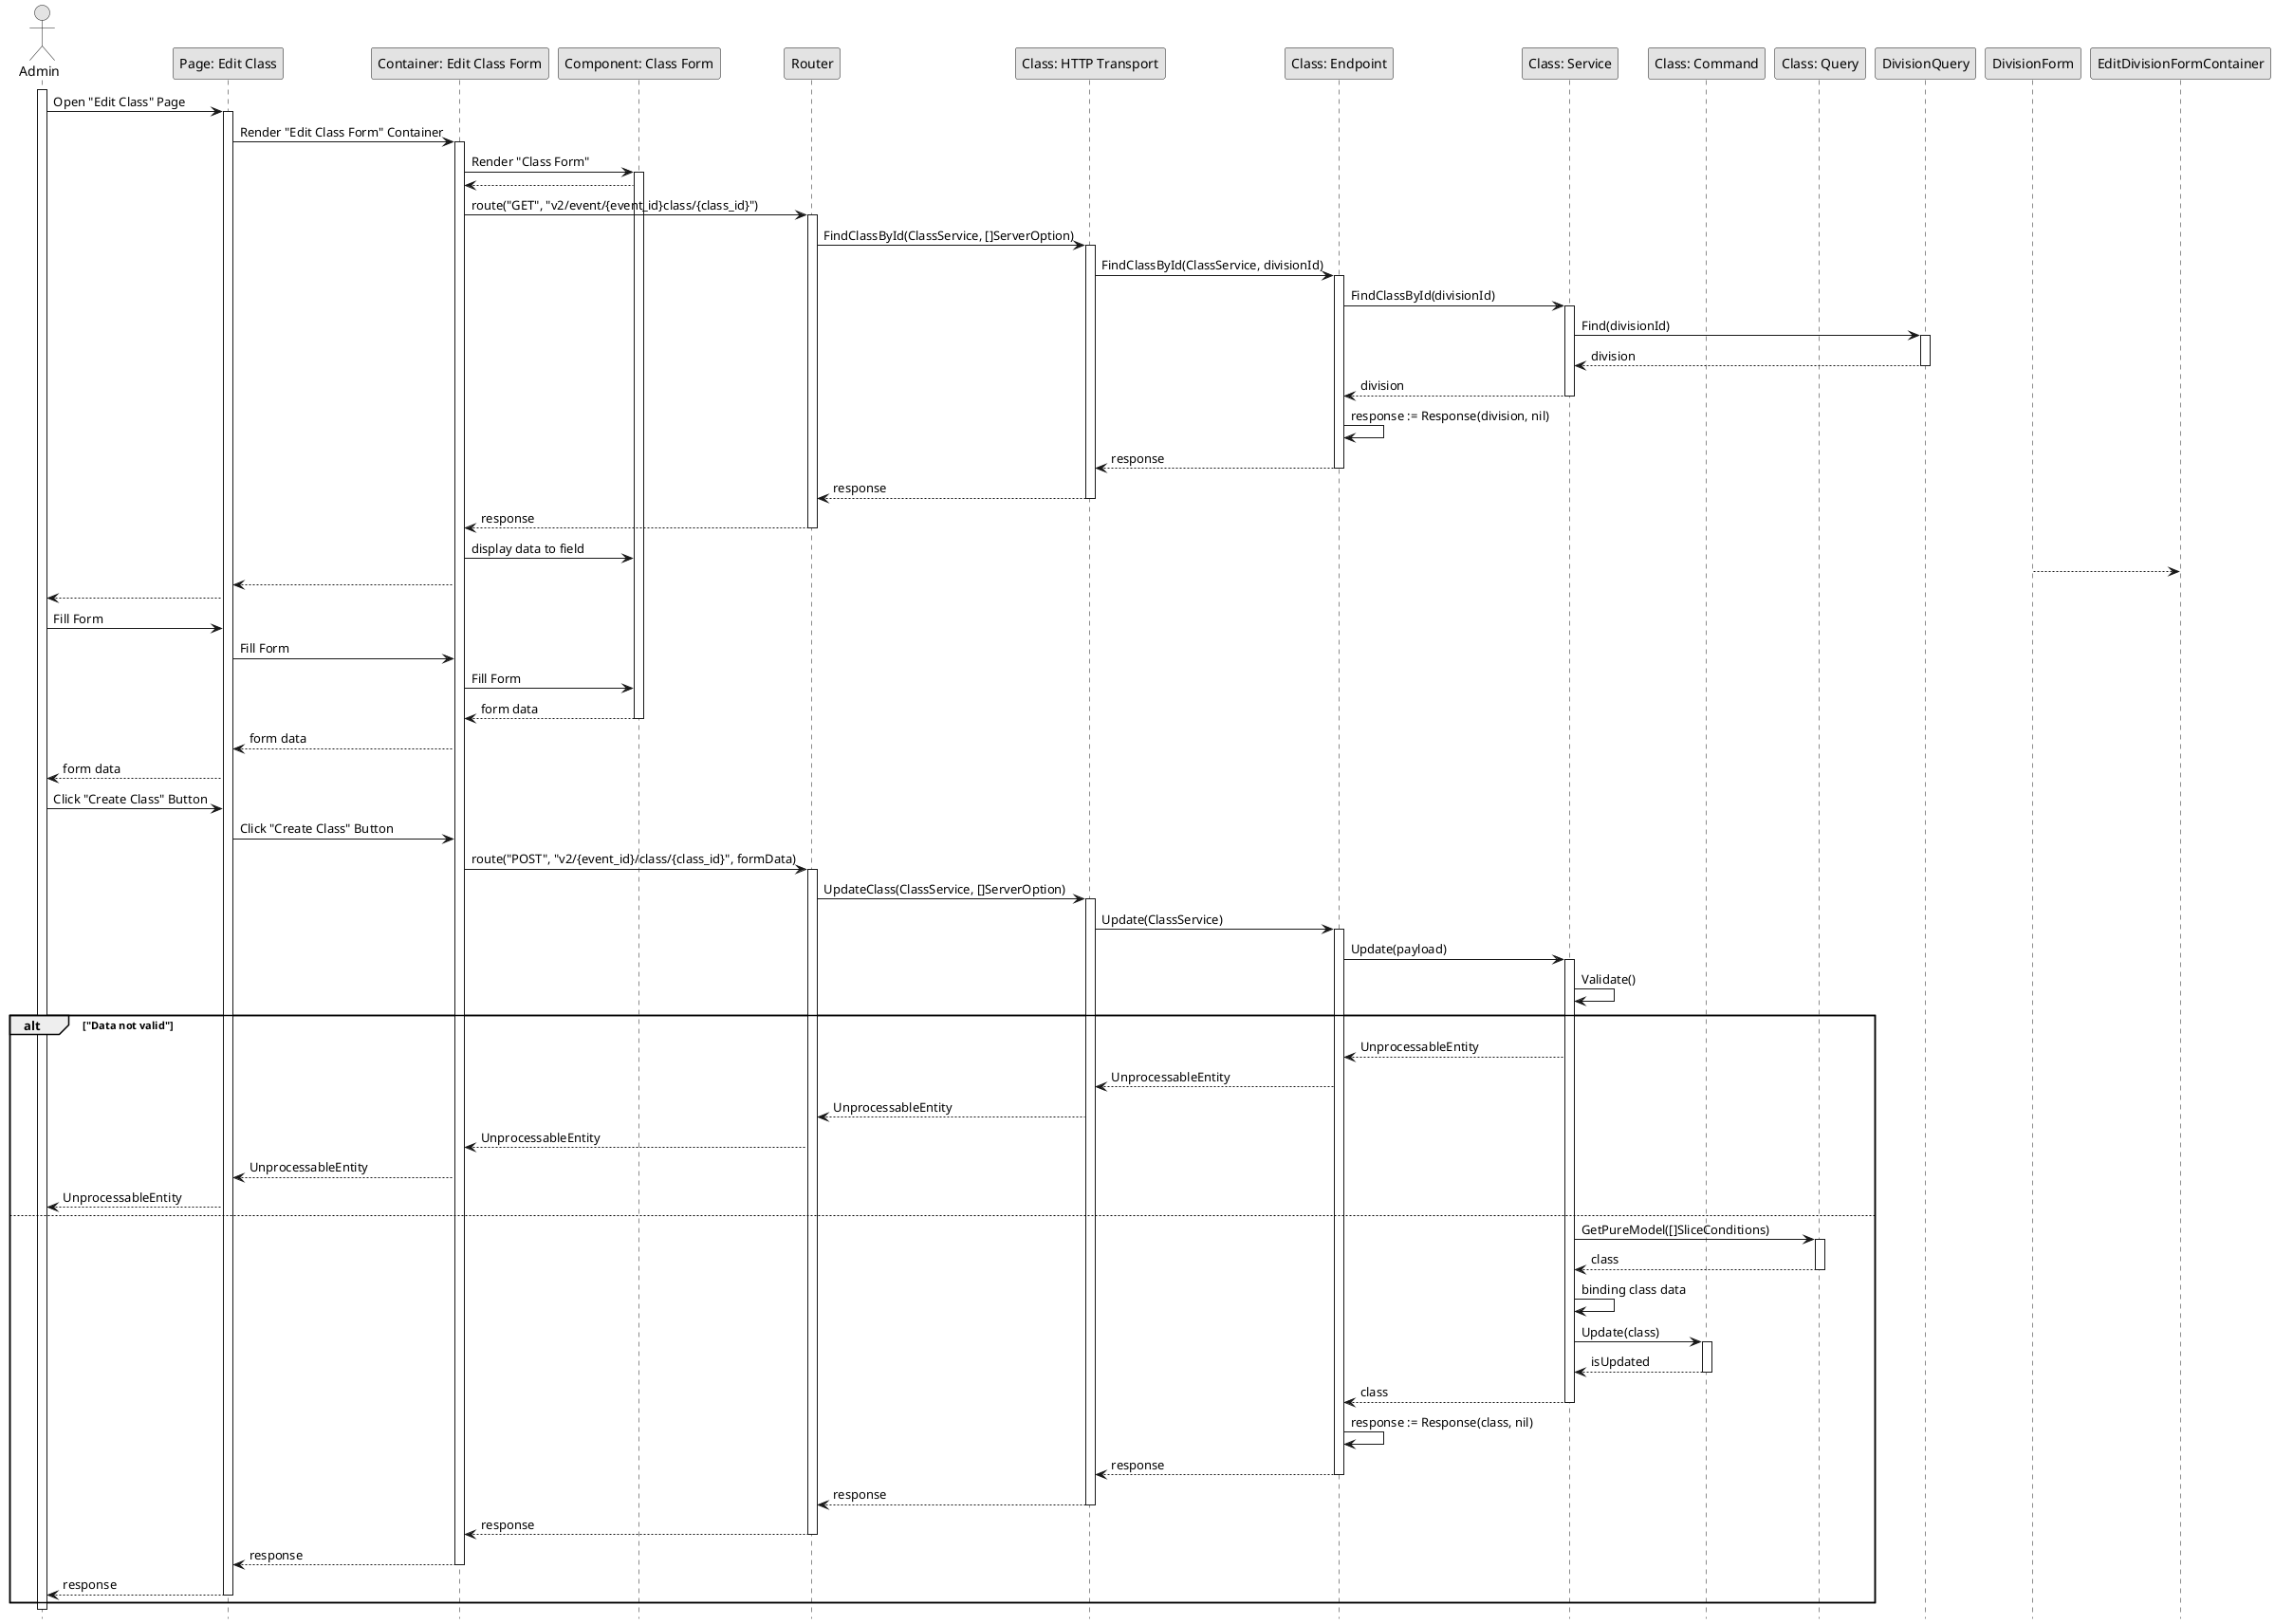 @startuml UpdateClass

skinparam Monochrome true
skinparam Shadowing false
hide footbox

actor Admin
participant "Page: Edit Class" as EditClassPage
participant "Container: Edit Class Form" as EditClassFormContainer
participant "Component: Class Form" as ClassForm
participant "Router" as Router
participant "Class: HTTP Transport" as ClassHTTPTransport
participant "Class: Endpoint" as ClassEndpoint
participant "Class: Service" as ClassService
participant "Class: Command" as ClassCommand
participant "Class: Query" as ClassQuery

activate Admin

Admin->EditClassPage: Open "Edit Class" Page
activate EditClassPage
EditClassPage->EditClassFormContainer: Render "Edit Class Form" Container
activate EditClassFormContainer
EditClassFormContainer->ClassForm: Render "Class Form"
activate ClassForm
ClassForm-->EditClassFormContainer
EditClassFormContainer->Router: route("GET", "v2/event/{event_id}class/{class_id}")
activate Router
Router->ClassHTTPTransport: FindClassById(ClassService, []ServerOption)
activate ClassHTTPTransport
ClassHTTPTransport->ClassEndpoint: FindClassById(ClassService, divisionId)
activate ClassEndpoint
ClassEndpoint->ClassService: FindClassById(divisionId)
activate ClassService
ClassService->DivisionQuery: Find(divisionId)
activate DivisionQuery
DivisionQuery-->ClassService: division
deactivate DivisionQuery
ClassService-->ClassEndpoint: division
deactivate ClassService
ClassEndpoint->ClassEndpoint: response := Response(division, nil)
ClassEndpoint-->ClassHTTPTransport: response
deactivate ClassEndpoint
ClassHTTPTransport-->Router: response
deactivate ClassHTTPTransport
Router-->EditClassFormContainer: response
deactivate Router
EditClassFormContainer->ClassForm: display data to field
DivisionForm-->EditDivisionFormContainer
EditClassFormContainer-->EditClassPage
EditClassPage-->Admin

Admin->EditClassPage: Fill Form
EditClassPage->EditClassFormContainer: Fill Form
EditClassFormContainer->ClassForm: Fill Form
ClassForm-->EditClassFormContainer: form data
deactivate ClassForm
EditClassFormContainer-->EditClassPage: form data
EditClassPage-->Admin: form data

Admin->EditClassPage: Click "Create Class" Button
EditClassPage->EditClassFormContainer: Click "Create Class" Button
EditClassFormContainer->Router: route("POST", "v2/{event_id}/class/{class_id}", formData)
activate Router
Router->ClassHTTPTransport: UpdateClass(ClassService, []ServerOption)
activate ClassHTTPTransport
ClassHTTPTransport->ClassEndpoint: Update(ClassService)
activate ClassEndpoint
ClassEndpoint->ClassService: Update(payload)
activate ClassService
ClassService->ClassService: Validate()

alt "Data not valid"
    ClassService-->ClassEndpoint: UnprocessableEntity
    ClassEndpoint-->ClassHTTPTransport: UnprocessableEntity
    ClassHTTPTransport-->Router: UnprocessableEntity
    Router-->EditClassFormContainer: UnprocessableEntity
    EditClassFormContainer-->EditClassPage: UnprocessableEntity
    EditClassPage-->Admin: UnprocessableEntity
else
    ClassService->ClassQuery: GetPureModel([]SliceConditions)
    activate ClassQuery
    ClassQuery-->ClassService: class
    deactivate ClassQuery
    ClassService->ClassService: binding class data
    ClassService->ClassCommand: Update(class)
    activate ClassCommand
    ClassCommand-->ClassService: isUpdated
    deactivate ClassCommand

    ClassService-->ClassEndpoint: class
    deactivate ClassService
    ClassEndpoint->ClassEndpoint: response := Response(class, nil)
    ClassEndpoint-->ClassHTTPTransport: response
    deactivate ClassEndpoint
    ClassHTTPTransport-->Router: response
    deactivate ClassHTTPTransport
    Router-->EditClassFormContainer: response
    deactivate Router
    EditClassFormContainer-->EditClassPage: response
    deactivate EditClassFormContainer
    EditClassPage-->Admin: response
    deactivate EditClassPage
end

deactivate Admin

@enduml